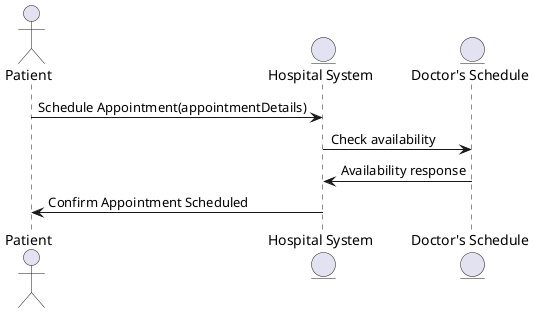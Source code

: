 @startuml
actor Patient
entity "Hospital System" as System
entity "Doctor's Schedule" as Schedule

Patient -> System : Schedule Appointment(appointmentDetails)
System -> Schedule : Check availability
Schedule -> System : Availability response
System -> Patient : Confirm Appointment Scheduled
@enduml